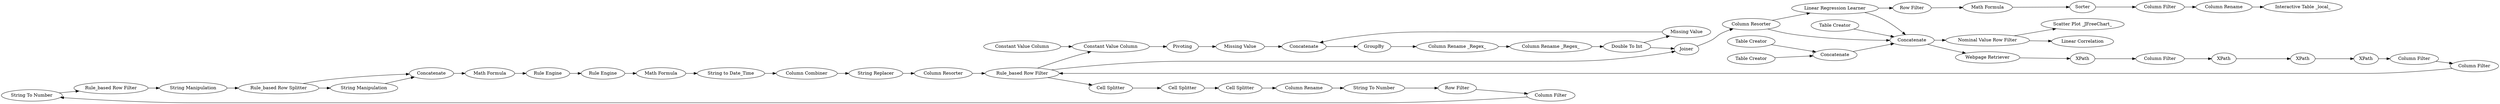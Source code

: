 digraph {
	131 -> 136
	46 -> 8
	53 -> 54
	903 -> 897
	132 -> 36
	49 -> 47
	870 -> 893
	885 -> 909
	492 -> 493
	892 -> 893
	904 -> 905
	885 -> 124
	878 -> 901
	129 -> 126
	876 -> 885
	493 -> 494
	134 -> 885
	900 -> 904
	8 -> 45
	119 -> 121
	45 -> 50
	139 -> 117
	494 -> 876
	868 -> 894
	895 -> 894
	137 -> 138
	901 -> 900
	128 -> 130
	136 -> 135
	126 -> 127
	130 -> 131
	894 -> 903
	895 -> 878
	124 -> 125
	117 -> 118
	878 -> 894
	491 -> 492
	133 -> 134
	138 -> 139
	908 -> 497
	36 -> 133
	486 -> 491
	47 -> 48
	905 -> 906
	48 -> 52
	118 -> 119
	497 -> 486
	135 -> 137
	894 -> 908
	121 -> 132
	909 -> 895
	52 -> 53
	137 -> 139
	903 -> 898
	54 -> 909
	127 -> 128
	54 -> 49
	50 -> 47
	893 -> 894
	125 -> 129
	885 -> 8
	906 -> 879
	133 [label="String Replacer"]
	126 [label="Column Rename"]
	909 [label=Joiner]
	136 [label="Rule_based Row Filter"]
	493 [label=XPath]
	138 [label="String Manipulation"]
	8 [label="Constant Value Column"]
	121 [label="Math Formula"]
	885 [label="Rule_based Row Filter"]
	905 [label="Column Filter"]
	49 [label="Missing Value"]
	119 [label="Rule Engine"]
	137 [label="Rule_based Row Splitter"]
	131 [label="String To Number"]
	486 [label="Column Filter"]
	54 [label="Double To Int"]
	879 [label="Interactive Table _local_"]
	129 [label="Cell Splitter"]
	868 [label="Table Creator"]
	895 [label="Column Resorter"]
	48 [label=GroupBy]
	904 [label=Sorter]
	50 [label="Missing Value"]
	125 [label="Cell Splitter"]
	53 [label="Column Rename _Regex_"]
	127 [label="String To Number"]
	901 [label="Row Filter"]
	47 [label=Concatenate]
	878 [label="Linear Regression Learner"]
	494 [label="Column Filter"]
	497 [label=XPath]
	124 [label="Cell Splitter"]
	491 [label=XPath]
	135 [label="String Manipulation"]
	894 [label=Concatenate]
	117 [label="Math Formula"]
	134 [label="Column Resorter"]
	892 [label="Table Creator"]
	900 [label="Math Formula"]
	492 [label=XPath]
	897 [label="Linear Correlation"]
	876 [label="Column Filter"]
	139 [label=Concatenate]
	118 [label="Rule Engine"]
	36 [label="Column Combiner"]
	870 [label="Table Creator"]
	46 [label="Constant Value Column"]
	893 [label=Concatenate]
	908 [label="Webpage Retriever"]
	903 [label="Nominal Value Row Filter"]
	130 [label="Column Filter"]
	898 [label="Scatter Plot _JFreeChart_"]
	52 [label="Column Rename _Regex_"]
	906 [label="Column Rename"]
	128 [label="Row Filter"]
	45 [label=Pivoting]
	132 [label="String to Date_Time"]
	rankdir=LR
}
